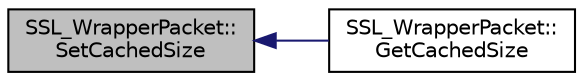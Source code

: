 digraph "SSL_WrapperPacket::SetCachedSize"
{
 // INTERACTIVE_SVG=YES
  edge [fontname="Helvetica",fontsize="10",labelfontname="Helvetica",labelfontsize="10"];
  node [fontname="Helvetica",fontsize="10",shape=record];
  rankdir="LR";
  Node1 [label="SSL_WrapperPacket::\lSetCachedSize",height=0.2,width=0.4,color="black", fillcolor="grey75", style="filled", fontcolor="black"];
  Node1 -> Node2 [dir="back",color="midnightblue",fontsize="10",style="solid",fontname="Helvetica"];
  Node2 [label="SSL_WrapperPacket::\lGetCachedSize",height=0.2,width=0.4,color="black", fillcolor="white", style="filled",URL="$d3/ddc/class_s_s_l___wrapper_packet.html#a6070aee6cc957669994d13dcb28e7984"];
}
